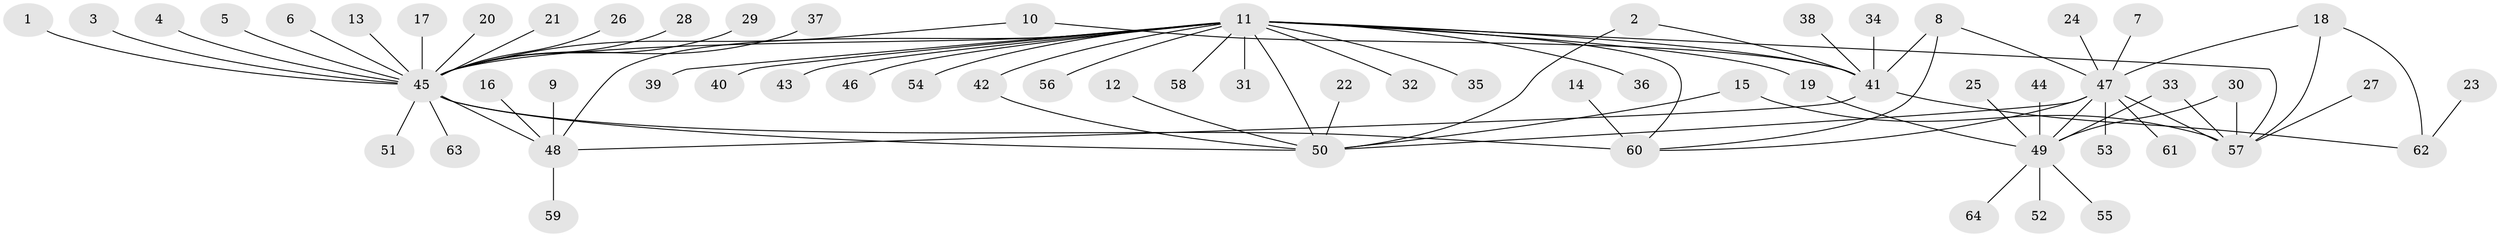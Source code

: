 // original degree distribution, {13: 0.016, 11: 0.016, 25: 0.008, 1: 0.592, 2: 0.192, 9: 0.008, 6: 0.024, 4: 0.04, 3: 0.072, 5: 0.024, 10: 0.008}
// Generated by graph-tools (version 1.1) at 2025/26/03/09/25 03:26:04]
// undirected, 64 vertices, 80 edges
graph export_dot {
graph [start="1"]
  node [color=gray90,style=filled];
  1;
  2;
  3;
  4;
  5;
  6;
  7;
  8;
  9;
  10;
  11;
  12;
  13;
  14;
  15;
  16;
  17;
  18;
  19;
  20;
  21;
  22;
  23;
  24;
  25;
  26;
  27;
  28;
  29;
  30;
  31;
  32;
  33;
  34;
  35;
  36;
  37;
  38;
  39;
  40;
  41;
  42;
  43;
  44;
  45;
  46;
  47;
  48;
  49;
  50;
  51;
  52;
  53;
  54;
  55;
  56;
  57;
  58;
  59;
  60;
  61;
  62;
  63;
  64;
  1 -- 45 [weight=1.0];
  2 -- 41 [weight=1.0];
  2 -- 50 [weight=1.0];
  3 -- 45 [weight=1.0];
  4 -- 45 [weight=1.0];
  5 -- 45 [weight=1.0];
  6 -- 45 [weight=1.0];
  7 -- 47 [weight=1.0];
  8 -- 41 [weight=1.0];
  8 -- 47 [weight=1.0];
  8 -- 60 [weight=1.0];
  9 -- 48 [weight=1.0];
  10 -- 41 [weight=1.0];
  10 -- 45 [weight=1.0];
  11 -- 19 [weight=1.0];
  11 -- 31 [weight=1.0];
  11 -- 32 [weight=1.0];
  11 -- 35 [weight=1.0];
  11 -- 36 [weight=1.0];
  11 -- 39 [weight=1.0];
  11 -- 40 [weight=1.0];
  11 -- 41 [weight=2.0];
  11 -- 42 [weight=1.0];
  11 -- 43 [weight=1.0];
  11 -- 45 [weight=1.0];
  11 -- 46 [weight=1.0];
  11 -- 48 [weight=1.0];
  11 -- 50 [weight=2.0];
  11 -- 54 [weight=1.0];
  11 -- 56 [weight=1.0];
  11 -- 57 [weight=1.0];
  11 -- 58 [weight=1.0];
  11 -- 60 [weight=1.0];
  12 -- 50 [weight=1.0];
  13 -- 45 [weight=1.0];
  14 -- 60 [weight=1.0];
  15 -- 50 [weight=1.0];
  15 -- 57 [weight=1.0];
  16 -- 48 [weight=1.0];
  17 -- 45 [weight=1.0];
  18 -- 47 [weight=1.0];
  18 -- 57 [weight=1.0];
  18 -- 62 [weight=1.0];
  19 -- 49 [weight=1.0];
  20 -- 45 [weight=1.0];
  21 -- 45 [weight=1.0];
  22 -- 50 [weight=1.0];
  23 -- 62 [weight=1.0];
  24 -- 47 [weight=1.0];
  25 -- 49 [weight=1.0];
  26 -- 45 [weight=1.0];
  27 -- 57 [weight=1.0];
  28 -- 45 [weight=1.0];
  29 -- 45 [weight=1.0];
  30 -- 49 [weight=1.0];
  30 -- 57 [weight=1.0];
  33 -- 49 [weight=1.0];
  33 -- 57 [weight=1.0];
  34 -- 41 [weight=1.0];
  37 -- 45 [weight=1.0];
  38 -- 41 [weight=1.0];
  41 -- 48 [weight=1.0];
  41 -- 62 [weight=1.0];
  42 -- 50 [weight=1.0];
  44 -- 49 [weight=1.0];
  45 -- 48 [weight=1.0];
  45 -- 50 [weight=1.0];
  45 -- 51 [weight=1.0];
  45 -- 60 [weight=2.0];
  45 -- 63 [weight=1.0];
  47 -- 49 [weight=1.0];
  47 -- 50 [weight=2.0];
  47 -- 53 [weight=1.0];
  47 -- 57 [weight=1.0];
  47 -- 60 [weight=1.0];
  47 -- 61 [weight=1.0];
  48 -- 59 [weight=1.0];
  49 -- 52 [weight=1.0];
  49 -- 55 [weight=1.0];
  49 -- 64 [weight=1.0];
}
